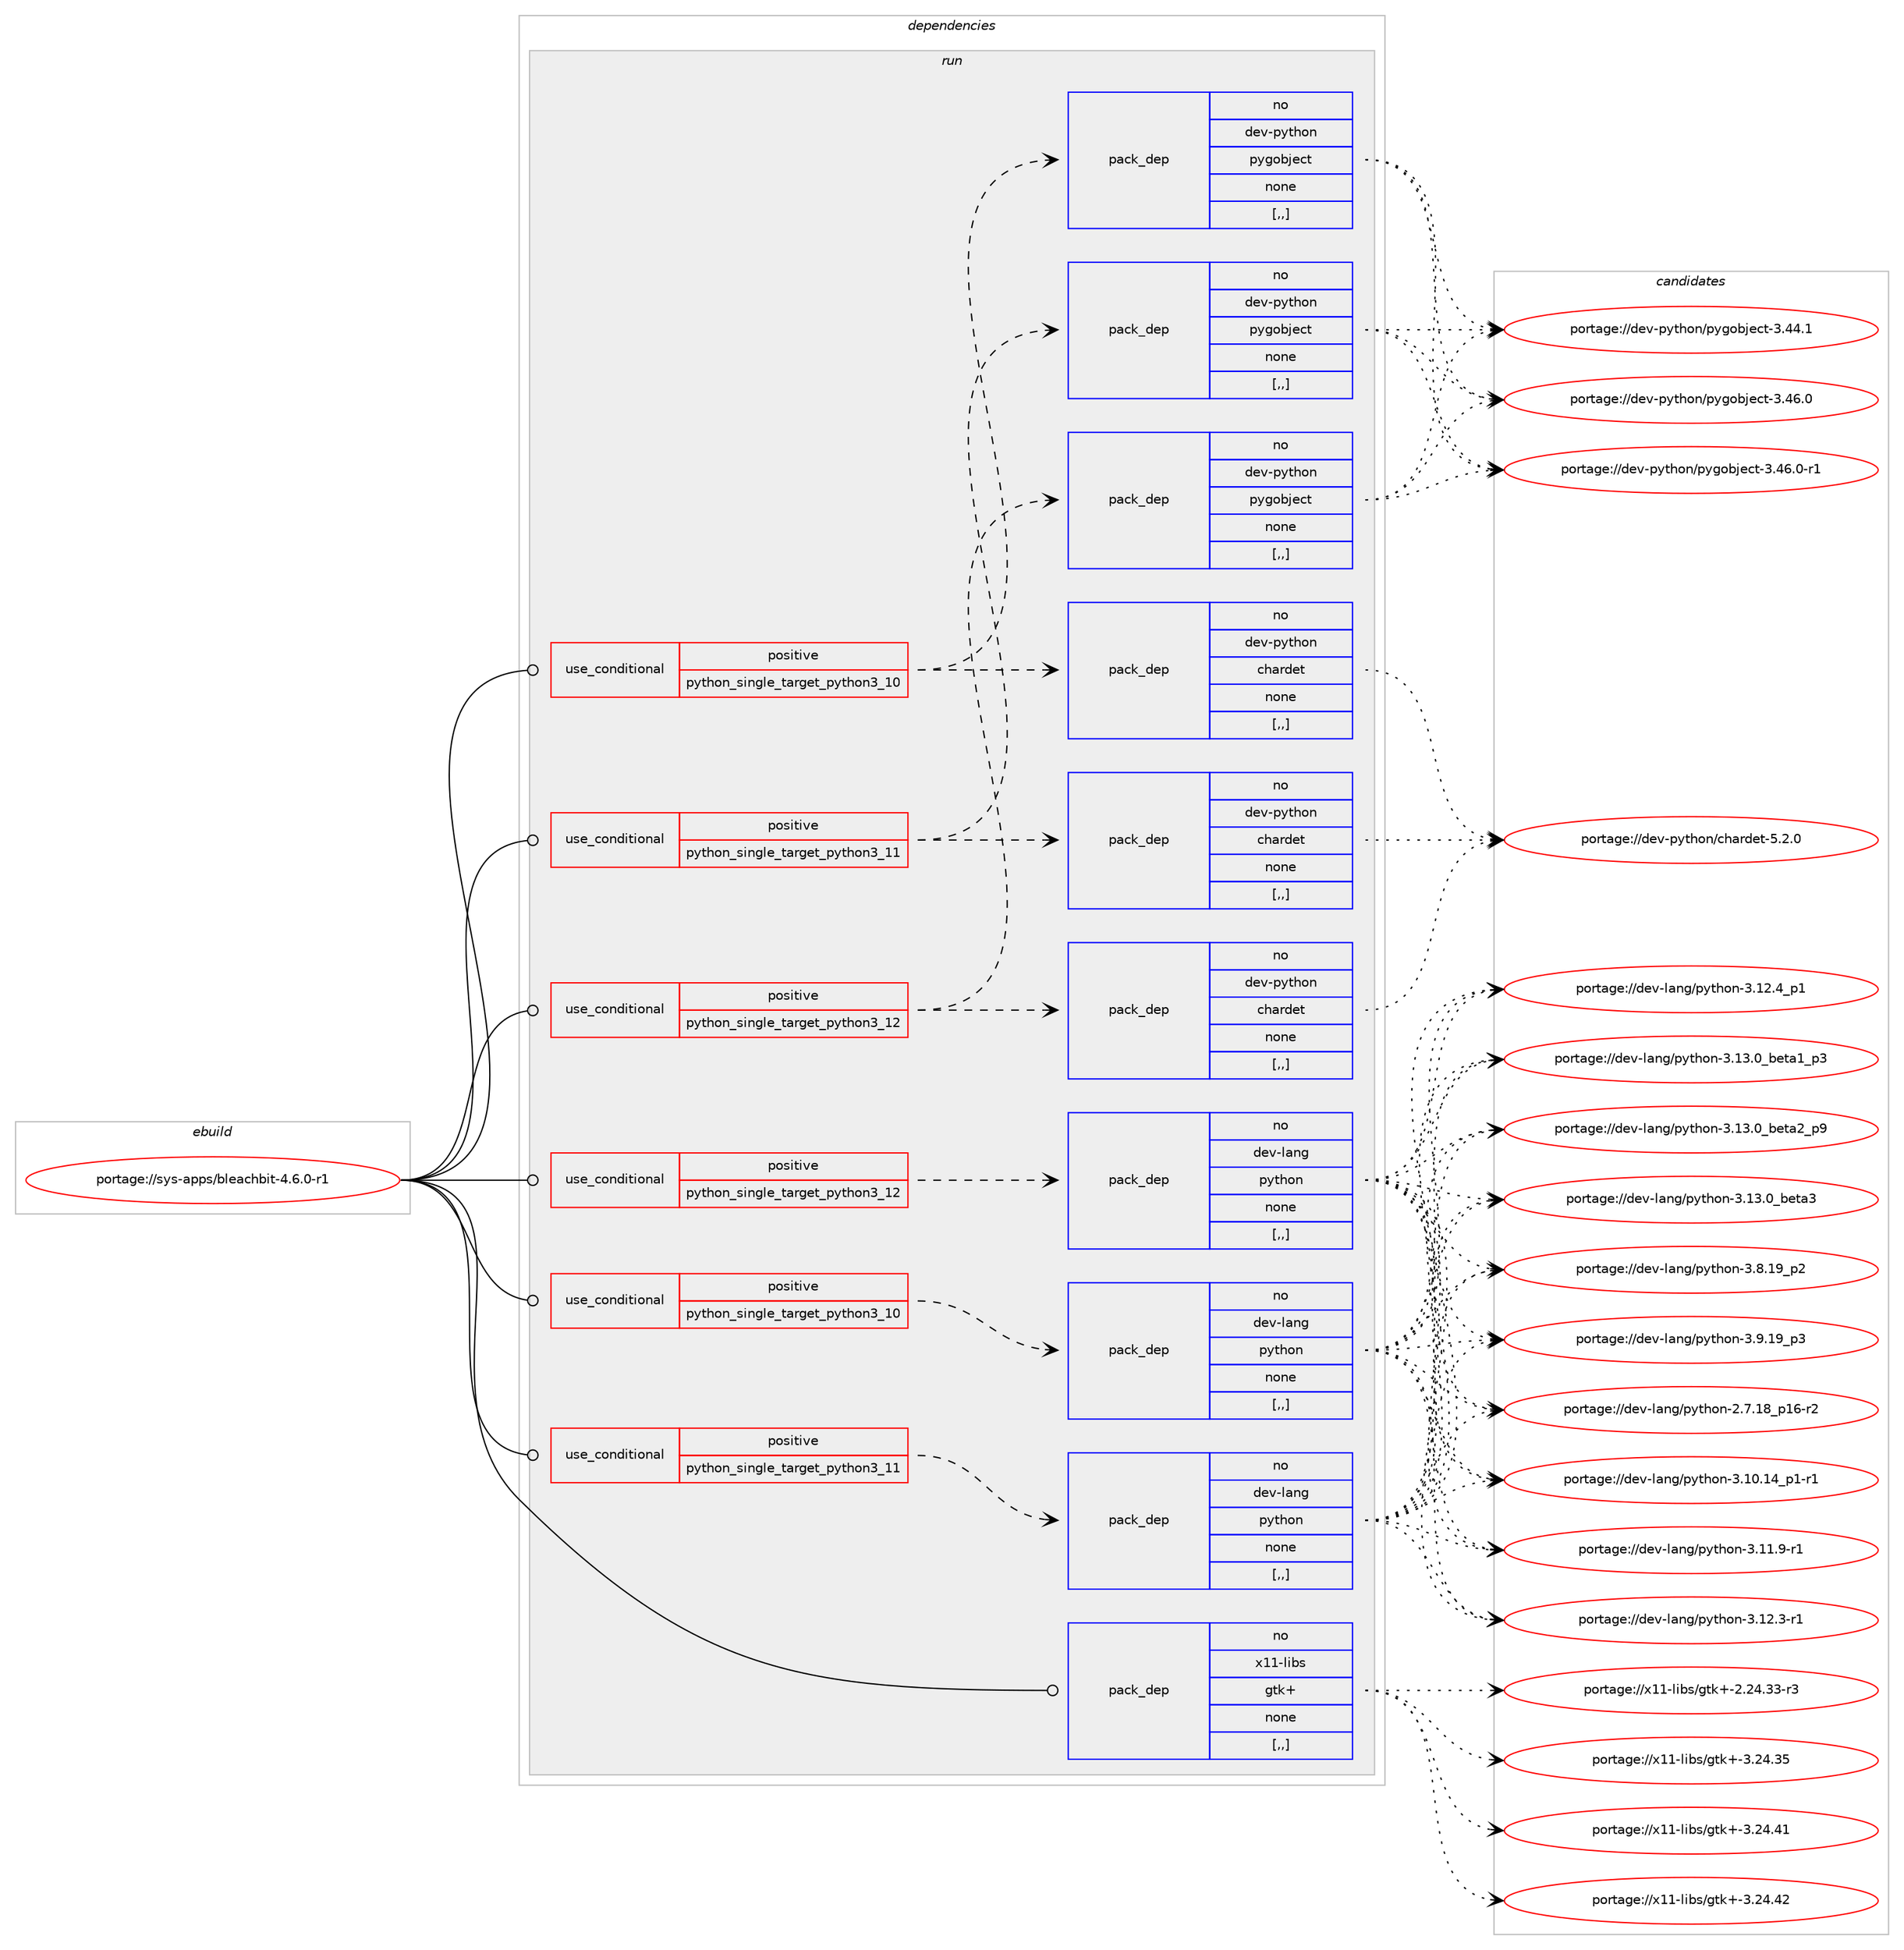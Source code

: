 digraph prolog {

# *************
# Graph options
# *************

newrank=true;
concentrate=true;
compound=true;
graph [rankdir=LR,fontname=Helvetica,fontsize=10,ranksep=1.5];#, ranksep=2.5, nodesep=0.2];
edge  [arrowhead=vee];
node  [fontname=Helvetica,fontsize=10];

# **********
# The ebuild
# **********

subgraph cluster_leftcol {
color=gray;
rank=same;
label=<<i>ebuild</i>>;
id [label="portage://sys-apps/bleachbit-4.6.0-r1", color=red, width=4, href="../sys-apps/bleachbit-4.6.0-r1.svg"];
}

# ****************
# The dependencies
# ****************

subgraph cluster_midcol {
color=gray;
label=<<i>dependencies</i>>;
subgraph cluster_compile {
fillcolor="#eeeeee";
style=filled;
label=<<i>compile</i>>;
}
subgraph cluster_compileandrun {
fillcolor="#eeeeee";
style=filled;
label=<<i>compile and run</i>>;
}
subgraph cluster_run {
fillcolor="#eeeeee";
style=filled;
label=<<i>run</i>>;
subgraph cond107604 {
dependency408523 [label=<<TABLE BORDER="0" CELLBORDER="1" CELLSPACING="0" CELLPADDING="4"><TR><TD ROWSPAN="3" CELLPADDING="10">use_conditional</TD></TR><TR><TD>positive</TD></TR><TR><TD>python_single_target_python3_10</TD></TR></TABLE>>, shape=none, color=red];
subgraph pack298072 {
dependency408524 [label=<<TABLE BORDER="0" CELLBORDER="1" CELLSPACING="0" CELLPADDING="4" WIDTH="220"><TR><TD ROWSPAN="6" CELLPADDING="30">pack_dep</TD></TR><TR><TD WIDTH="110">no</TD></TR><TR><TD>dev-lang</TD></TR><TR><TD>python</TD></TR><TR><TD>none</TD></TR><TR><TD>[,,]</TD></TR></TABLE>>, shape=none, color=blue];
}
dependency408523:e -> dependency408524:w [weight=20,style="dashed",arrowhead="vee"];
}
id:e -> dependency408523:w [weight=20,style="solid",arrowhead="odot"];
subgraph cond107605 {
dependency408525 [label=<<TABLE BORDER="0" CELLBORDER="1" CELLSPACING="0" CELLPADDING="4"><TR><TD ROWSPAN="3" CELLPADDING="10">use_conditional</TD></TR><TR><TD>positive</TD></TR><TR><TD>python_single_target_python3_10</TD></TR></TABLE>>, shape=none, color=red];
subgraph pack298073 {
dependency408526 [label=<<TABLE BORDER="0" CELLBORDER="1" CELLSPACING="0" CELLPADDING="4" WIDTH="220"><TR><TD ROWSPAN="6" CELLPADDING="30">pack_dep</TD></TR><TR><TD WIDTH="110">no</TD></TR><TR><TD>dev-python</TD></TR><TR><TD>chardet</TD></TR><TR><TD>none</TD></TR><TR><TD>[,,]</TD></TR></TABLE>>, shape=none, color=blue];
}
dependency408525:e -> dependency408526:w [weight=20,style="dashed",arrowhead="vee"];
subgraph pack298074 {
dependency408527 [label=<<TABLE BORDER="0" CELLBORDER="1" CELLSPACING="0" CELLPADDING="4" WIDTH="220"><TR><TD ROWSPAN="6" CELLPADDING="30">pack_dep</TD></TR><TR><TD WIDTH="110">no</TD></TR><TR><TD>dev-python</TD></TR><TR><TD>pygobject</TD></TR><TR><TD>none</TD></TR><TR><TD>[,,]</TD></TR></TABLE>>, shape=none, color=blue];
}
dependency408525:e -> dependency408527:w [weight=20,style="dashed",arrowhead="vee"];
}
id:e -> dependency408525:w [weight=20,style="solid",arrowhead="odot"];
subgraph cond107606 {
dependency408528 [label=<<TABLE BORDER="0" CELLBORDER="1" CELLSPACING="0" CELLPADDING="4"><TR><TD ROWSPAN="3" CELLPADDING="10">use_conditional</TD></TR><TR><TD>positive</TD></TR><TR><TD>python_single_target_python3_11</TD></TR></TABLE>>, shape=none, color=red];
subgraph pack298075 {
dependency408529 [label=<<TABLE BORDER="0" CELLBORDER="1" CELLSPACING="0" CELLPADDING="4" WIDTH="220"><TR><TD ROWSPAN="6" CELLPADDING="30">pack_dep</TD></TR><TR><TD WIDTH="110">no</TD></TR><TR><TD>dev-lang</TD></TR><TR><TD>python</TD></TR><TR><TD>none</TD></TR><TR><TD>[,,]</TD></TR></TABLE>>, shape=none, color=blue];
}
dependency408528:e -> dependency408529:w [weight=20,style="dashed",arrowhead="vee"];
}
id:e -> dependency408528:w [weight=20,style="solid",arrowhead="odot"];
subgraph cond107607 {
dependency408530 [label=<<TABLE BORDER="0" CELLBORDER="1" CELLSPACING="0" CELLPADDING="4"><TR><TD ROWSPAN="3" CELLPADDING="10">use_conditional</TD></TR><TR><TD>positive</TD></TR><TR><TD>python_single_target_python3_11</TD></TR></TABLE>>, shape=none, color=red];
subgraph pack298076 {
dependency408531 [label=<<TABLE BORDER="0" CELLBORDER="1" CELLSPACING="0" CELLPADDING="4" WIDTH="220"><TR><TD ROWSPAN="6" CELLPADDING="30">pack_dep</TD></TR><TR><TD WIDTH="110">no</TD></TR><TR><TD>dev-python</TD></TR><TR><TD>chardet</TD></TR><TR><TD>none</TD></TR><TR><TD>[,,]</TD></TR></TABLE>>, shape=none, color=blue];
}
dependency408530:e -> dependency408531:w [weight=20,style="dashed",arrowhead="vee"];
subgraph pack298077 {
dependency408532 [label=<<TABLE BORDER="0" CELLBORDER="1" CELLSPACING="0" CELLPADDING="4" WIDTH="220"><TR><TD ROWSPAN="6" CELLPADDING="30">pack_dep</TD></TR><TR><TD WIDTH="110">no</TD></TR><TR><TD>dev-python</TD></TR><TR><TD>pygobject</TD></TR><TR><TD>none</TD></TR><TR><TD>[,,]</TD></TR></TABLE>>, shape=none, color=blue];
}
dependency408530:e -> dependency408532:w [weight=20,style="dashed",arrowhead="vee"];
}
id:e -> dependency408530:w [weight=20,style="solid",arrowhead="odot"];
subgraph cond107608 {
dependency408533 [label=<<TABLE BORDER="0" CELLBORDER="1" CELLSPACING="0" CELLPADDING="4"><TR><TD ROWSPAN="3" CELLPADDING="10">use_conditional</TD></TR><TR><TD>positive</TD></TR><TR><TD>python_single_target_python3_12</TD></TR></TABLE>>, shape=none, color=red];
subgraph pack298078 {
dependency408534 [label=<<TABLE BORDER="0" CELLBORDER="1" CELLSPACING="0" CELLPADDING="4" WIDTH="220"><TR><TD ROWSPAN="6" CELLPADDING="30">pack_dep</TD></TR><TR><TD WIDTH="110">no</TD></TR><TR><TD>dev-lang</TD></TR><TR><TD>python</TD></TR><TR><TD>none</TD></TR><TR><TD>[,,]</TD></TR></TABLE>>, shape=none, color=blue];
}
dependency408533:e -> dependency408534:w [weight=20,style="dashed",arrowhead="vee"];
}
id:e -> dependency408533:w [weight=20,style="solid",arrowhead="odot"];
subgraph cond107609 {
dependency408535 [label=<<TABLE BORDER="0" CELLBORDER="1" CELLSPACING="0" CELLPADDING="4"><TR><TD ROWSPAN="3" CELLPADDING="10">use_conditional</TD></TR><TR><TD>positive</TD></TR><TR><TD>python_single_target_python3_12</TD></TR></TABLE>>, shape=none, color=red];
subgraph pack298079 {
dependency408536 [label=<<TABLE BORDER="0" CELLBORDER="1" CELLSPACING="0" CELLPADDING="4" WIDTH="220"><TR><TD ROWSPAN="6" CELLPADDING="30">pack_dep</TD></TR><TR><TD WIDTH="110">no</TD></TR><TR><TD>dev-python</TD></TR><TR><TD>chardet</TD></TR><TR><TD>none</TD></TR><TR><TD>[,,]</TD></TR></TABLE>>, shape=none, color=blue];
}
dependency408535:e -> dependency408536:w [weight=20,style="dashed",arrowhead="vee"];
subgraph pack298080 {
dependency408537 [label=<<TABLE BORDER="0" CELLBORDER="1" CELLSPACING="0" CELLPADDING="4" WIDTH="220"><TR><TD ROWSPAN="6" CELLPADDING="30">pack_dep</TD></TR><TR><TD WIDTH="110">no</TD></TR><TR><TD>dev-python</TD></TR><TR><TD>pygobject</TD></TR><TR><TD>none</TD></TR><TR><TD>[,,]</TD></TR></TABLE>>, shape=none, color=blue];
}
dependency408535:e -> dependency408537:w [weight=20,style="dashed",arrowhead="vee"];
}
id:e -> dependency408535:w [weight=20,style="solid",arrowhead="odot"];
subgraph pack298081 {
dependency408538 [label=<<TABLE BORDER="0" CELLBORDER="1" CELLSPACING="0" CELLPADDING="4" WIDTH="220"><TR><TD ROWSPAN="6" CELLPADDING="30">pack_dep</TD></TR><TR><TD WIDTH="110">no</TD></TR><TR><TD>x11-libs</TD></TR><TR><TD>gtk+</TD></TR><TR><TD>none</TD></TR><TR><TD>[,,]</TD></TR></TABLE>>, shape=none, color=blue];
}
id:e -> dependency408538:w [weight=20,style="solid",arrowhead="odot"];
}
}

# **************
# The candidates
# **************

subgraph cluster_choices {
rank=same;
color=gray;
label=<<i>candidates</i>>;

subgraph choice298072 {
color=black;
nodesep=1;
choice100101118451089711010347112121116104111110455046554649569511249544511450 [label="portage://dev-lang/python-2.7.18_p16-r2", color=red, width=4,href="../dev-lang/python-2.7.18_p16-r2.svg"];
choice100101118451089711010347112121116104111110455146494846495295112494511449 [label="portage://dev-lang/python-3.10.14_p1-r1", color=red, width=4,href="../dev-lang/python-3.10.14_p1-r1.svg"];
choice100101118451089711010347112121116104111110455146494946574511449 [label="portage://dev-lang/python-3.11.9-r1", color=red, width=4,href="../dev-lang/python-3.11.9-r1.svg"];
choice100101118451089711010347112121116104111110455146495046514511449 [label="portage://dev-lang/python-3.12.3-r1", color=red, width=4,href="../dev-lang/python-3.12.3-r1.svg"];
choice100101118451089711010347112121116104111110455146495046529511249 [label="portage://dev-lang/python-3.12.4_p1", color=red, width=4,href="../dev-lang/python-3.12.4_p1.svg"];
choice10010111845108971101034711212111610411111045514649514648959810111697499511251 [label="portage://dev-lang/python-3.13.0_beta1_p3", color=red, width=4,href="../dev-lang/python-3.13.0_beta1_p3.svg"];
choice10010111845108971101034711212111610411111045514649514648959810111697509511257 [label="portage://dev-lang/python-3.13.0_beta2_p9", color=red, width=4,href="../dev-lang/python-3.13.0_beta2_p9.svg"];
choice1001011184510897110103471121211161041111104551464951464895981011169751 [label="portage://dev-lang/python-3.13.0_beta3", color=red, width=4,href="../dev-lang/python-3.13.0_beta3.svg"];
choice100101118451089711010347112121116104111110455146564649579511250 [label="portage://dev-lang/python-3.8.19_p2", color=red, width=4,href="../dev-lang/python-3.8.19_p2.svg"];
choice100101118451089711010347112121116104111110455146574649579511251 [label="portage://dev-lang/python-3.9.19_p3", color=red, width=4,href="../dev-lang/python-3.9.19_p3.svg"];
dependency408524:e -> choice100101118451089711010347112121116104111110455046554649569511249544511450:w [style=dotted,weight="100"];
dependency408524:e -> choice100101118451089711010347112121116104111110455146494846495295112494511449:w [style=dotted,weight="100"];
dependency408524:e -> choice100101118451089711010347112121116104111110455146494946574511449:w [style=dotted,weight="100"];
dependency408524:e -> choice100101118451089711010347112121116104111110455146495046514511449:w [style=dotted,weight="100"];
dependency408524:e -> choice100101118451089711010347112121116104111110455146495046529511249:w [style=dotted,weight="100"];
dependency408524:e -> choice10010111845108971101034711212111610411111045514649514648959810111697499511251:w [style=dotted,weight="100"];
dependency408524:e -> choice10010111845108971101034711212111610411111045514649514648959810111697509511257:w [style=dotted,weight="100"];
dependency408524:e -> choice1001011184510897110103471121211161041111104551464951464895981011169751:w [style=dotted,weight="100"];
dependency408524:e -> choice100101118451089711010347112121116104111110455146564649579511250:w [style=dotted,weight="100"];
dependency408524:e -> choice100101118451089711010347112121116104111110455146574649579511251:w [style=dotted,weight="100"];
}
subgraph choice298073 {
color=black;
nodesep=1;
choice10010111845112121116104111110479910497114100101116455346504648 [label="portage://dev-python/chardet-5.2.0", color=red, width=4,href="../dev-python/chardet-5.2.0.svg"];
dependency408526:e -> choice10010111845112121116104111110479910497114100101116455346504648:w [style=dotted,weight="100"];
}
subgraph choice298074 {
color=black;
nodesep=1;
choice1001011184511212111610411111047112121103111981061019911645514652524649 [label="portage://dev-python/pygobject-3.44.1", color=red, width=4,href="../dev-python/pygobject-3.44.1.svg"];
choice1001011184511212111610411111047112121103111981061019911645514652544648 [label="portage://dev-python/pygobject-3.46.0", color=red, width=4,href="../dev-python/pygobject-3.46.0.svg"];
choice10010111845112121116104111110471121211031119810610199116455146525446484511449 [label="portage://dev-python/pygobject-3.46.0-r1", color=red, width=4,href="../dev-python/pygobject-3.46.0-r1.svg"];
dependency408527:e -> choice1001011184511212111610411111047112121103111981061019911645514652524649:w [style=dotted,weight="100"];
dependency408527:e -> choice1001011184511212111610411111047112121103111981061019911645514652544648:w [style=dotted,weight="100"];
dependency408527:e -> choice10010111845112121116104111110471121211031119810610199116455146525446484511449:w [style=dotted,weight="100"];
}
subgraph choice298075 {
color=black;
nodesep=1;
choice100101118451089711010347112121116104111110455046554649569511249544511450 [label="portage://dev-lang/python-2.7.18_p16-r2", color=red, width=4,href="../dev-lang/python-2.7.18_p16-r2.svg"];
choice100101118451089711010347112121116104111110455146494846495295112494511449 [label="portage://dev-lang/python-3.10.14_p1-r1", color=red, width=4,href="../dev-lang/python-3.10.14_p1-r1.svg"];
choice100101118451089711010347112121116104111110455146494946574511449 [label="portage://dev-lang/python-3.11.9-r1", color=red, width=4,href="../dev-lang/python-3.11.9-r1.svg"];
choice100101118451089711010347112121116104111110455146495046514511449 [label="portage://dev-lang/python-3.12.3-r1", color=red, width=4,href="../dev-lang/python-3.12.3-r1.svg"];
choice100101118451089711010347112121116104111110455146495046529511249 [label="portage://dev-lang/python-3.12.4_p1", color=red, width=4,href="../dev-lang/python-3.12.4_p1.svg"];
choice10010111845108971101034711212111610411111045514649514648959810111697499511251 [label="portage://dev-lang/python-3.13.0_beta1_p3", color=red, width=4,href="../dev-lang/python-3.13.0_beta1_p3.svg"];
choice10010111845108971101034711212111610411111045514649514648959810111697509511257 [label="portage://dev-lang/python-3.13.0_beta2_p9", color=red, width=4,href="../dev-lang/python-3.13.0_beta2_p9.svg"];
choice1001011184510897110103471121211161041111104551464951464895981011169751 [label="portage://dev-lang/python-3.13.0_beta3", color=red, width=4,href="../dev-lang/python-3.13.0_beta3.svg"];
choice100101118451089711010347112121116104111110455146564649579511250 [label="portage://dev-lang/python-3.8.19_p2", color=red, width=4,href="../dev-lang/python-3.8.19_p2.svg"];
choice100101118451089711010347112121116104111110455146574649579511251 [label="portage://dev-lang/python-3.9.19_p3", color=red, width=4,href="../dev-lang/python-3.9.19_p3.svg"];
dependency408529:e -> choice100101118451089711010347112121116104111110455046554649569511249544511450:w [style=dotted,weight="100"];
dependency408529:e -> choice100101118451089711010347112121116104111110455146494846495295112494511449:w [style=dotted,weight="100"];
dependency408529:e -> choice100101118451089711010347112121116104111110455146494946574511449:w [style=dotted,weight="100"];
dependency408529:e -> choice100101118451089711010347112121116104111110455146495046514511449:w [style=dotted,weight="100"];
dependency408529:e -> choice100101118451089711010347112121116104111110455146495046529511249:w [style=dotted,weight="100"];
dependency408529:e -> choice10010111845108971101034711212111610411111045514649514648959810111697499511251:w [style=dotted,weight="100"];
dependency408529:e -> choice10010111845108971101034711212111610411111045514649514648959810111697509511257:w [style=dotted,weight="100"];
dependency408529:e -> choice1001011184510897110103471121211161041111104551464951464895981011169751:w [style=dotted,weight="100"];
dependency408529:e -> choice100101118451089711010347112121116104111110455146564649579511250:w [style=dotted,weight="100"];
dependency408529:e -> choice100101118451089711010347112121116104111110455146574649579511251:w [style=dotted,weight="100"];
}
subgraph choice298076 {
color=black;
nodesep=1;
choice10010111845112121116104111110479910497114100101116455346504648 [label="portage://dev-python/chardet-5.2.0", color=red, width=4,href="../dev-python/chardet-5.2.0.svg"];
dependency408531:e -> choice10010111845112121116104111110479910497114100101116455346504648:w [style=dotted,weight="100"];
}
subgraph choice298077 {
color=black;
nodesep=1;
choice1001011184511212111610411111047112121103111981061019911645514652524649 [label="portage://dev-python/pygobject-3.44.1", color=red, width=4,href="../dev-python/pygobject-3.44.1.svg"];
choice1001011184511212111610411111047112121103111981061019911645514652544648 [label="portage://dev-python/pygobject-3.46.0", color=red, width=4,href="../dev-python/pygobject-3.46.0.svg"];
choice10010111845112121116104111110471121211031119810610199116455146525446484511449 [label="portage://dev-python/pygobject-3.46.0-r1", color=red, width=4,href="../dev-python/pygobject-3.46.0-r1.svg"];
dependency408532:e -> choice1001011184511212111610411111047112121103111981061019911645514652524649:w [style=dotted,weight="100"];
dependency408532:e -> choice1001011184511212111610411111047112121103111981061019911645514652544648:w [style=dotted,weight="100"];
dependency408532:e -> choice10010111845112121116104111110471121211031119810610199116455146525446484511449:w [style=dotted,weight="100"];
}
subgraph choice298078 {
color=black;
nodesep=1;
choice100101118451089711010347112121116104111110455046554649569511249544511450 [label="portage://dev-lang/python-2.7.18_p16-r2", color=red, width=4,href="../dev-lang/python-2.7.18_p16-r2.svg"];
choice100101118451089711010347112121116104111110455146494846495295112494511449 [label="portage://dev-lang/python-3.10.14_p1-r1", color=red, width=4,href="../dev-lang/python-3.10.14_p1-r1.svg"];
choice100101118451089711010347112121116104111110455146494946574511449 [label="portage://dev-lang/python-3.11.9-r1", color=red, width=4,href="../dev-lang/python-3.11.9-r1.svg"];
choice100101118451089711010347112121116104111110455146495046514511449 [label="portage://dev-lang/python-3.12.3-r1", color=red, width=4,href="../dev-lang/python-3.12.3-r1.svg"];
choice100101118451089711010347112121116104111110455146495046529511249 [label="portage://dev-lang/python-3.12.4_p1", color=red, width=4,href="../dev-lang/python-3.12.4_p1.svg"];
choice10010111845108971101034711212111610411111045514649514648959810111697499511251 [label="portage://dev-lang/python-3.13.0_beta1_p3", color=red, width=4,href="../dev-lang/python-3.13.0_beta1_p3.svg"];
choice10010111845108971101034711212111610411111045514649514648959810111697509511257 [label="portage://dev-lang/python-3.13.0_beta2_p9", color=red, width=4,href="../dev-lang/python-3.13.0_beta2_p9.svg"];
choice1001011184510897110103471121211161041111104551464951464895981011169751 [label="portage://dev-lang/python-3.13.0_beta3", color=red, width=4,href="../dev-lang/python-3.13.0_beta3.svg"];
choice100101118451089711010347112121116104111110455146564649579511250 [label="portage://dev-lang/python-3.8.19_p2", color=red, width=4,href="../dev-lang/python-3.8.19_p2.svg"];
choice100101118451089711010347112121116104111110455146574649579511251 [label="portage://dev-lang/python-3.9.19_p3", color=red, width=4,href="../dev-lang/python-3.9.19_p3.svg"];
dependency408534:e -> choice100101118451089711010347112121116104111110455046554649569511249544511450:w [style=dotted,weight="100"];
dependency408534:e -> choice100101118451089711010347112121116104111110455146494846495295112494511449:w [style=dotted,weight="100"];
dependency408534:e -> choice100101118451089711010347112121116104111110455146494946574511449:w [style=dotted,weight="100"];
dependency408534:e -> choice100101118451089711010347112121116104111110455146495046514511449:w [style=dotted,weight="100"];
dependency408534:e -> choice100101118451089711010347112121116104111110455146495046529511249:w [style=dotted,weight="100"];
dependency408534:e -> choice10010111845108971101034711212111610411111045514649514648959810111697499511251:w [style=dotted,weight="100"];
dependency408534:e -> choice10010111845108971101034711212111610411111045514649514648959810111697509511257:w [style=dotted,weight="100"];
dependency408534:e -> choice1001011184510897110103471121211161041111104551464951464895981011169751:w [style=dotted,weight="100"];
dependency408534:e -> choice100101118451089711010347112121116104111110455146564649579511250:w [style=dotted,weight="100"];
dependency408534:e -> choice100101118451089711010347112121116104111110455146574649579511251:w [style=dotted,weight="100"];
}
subgraph choice298079 {
color=black;
nodesep=1;
choice10010111845112121116104111110479910497114100101116455346504648 [label="portage://dev-python/chardet-5.2.0", color=red, width=4,href="../dev-python/chardet-5.2.0.svg"];
dependency408536:e -> choice10010111845112121116104111110479910497114100101116455346504648:w [style=dotted,weight="100"];
}
subgraph choice298080 {
color=black;
nodesep=1;
choice1001011184511212111610411111047112121103111981061019911645514652524649 [label="portage://dev-python/pygobject-3.44.1", color=red, width=4,href="../dev-python/pygobject-3.44.1.svg"];
choice1001011184511212111610411111047112121103111981061019911645514652544648 [label="portage://dev-python/pygobject-3.46.0", color=red, width=4,href="../dev-python/pygobject-3.46.0.svg"];
choice10010111845112121116104111110471121211031119810610199116455146525446484511449 [label="portage://dev-python/pygobject-3.46.0-r1", color=red, width=4,href="../dev-python/pygobject-3.46.0-r1.svg"];
dependency408537:e -> choice1001011184511212111610411111047112121103111981061019911645514652524649:w [style=dotted,weight="100"];
dependency408537:e -> choice1001011184511212111610411111047112121103111981061019911645514652544648:w [style=dotted,weight="100"];
dependency408537:e -> choice10010111845112121116104111110471121211031119810610199116455146525446484511449:w [style=dotted,weight="100"];
}
subgraph choice298081 {
color=black;
nodesep=1;
choice12049494510810598115471031161074345504650524651514511451 [label="portage://x11-libs/gtk+-2.24.33-r3", color=red, width=4,href="../x11-libs/gtk+-2.24.33-r3.svg"];
choice1204949451081059811547103116107434551465052465153 [label="portage://x11-libs/gtk+-3.24.35", color=red, width=4,href="../x11-libs/gtk+-3.24.35.svg"];
choice1204949451081059811547103116107434551465052465249 [label="portage://x11-libs/gtk+-3.24.41", color=red, width=4,href="../x11-libs/gtk+-3.24.41.svg"];
choice1204949451081059811547103116107434551465052465250 [label="portage://x11-libs/gtk+-3.24.42", color=red, width=4,href="../x11-libs/gtk+-3.24.42.svg"];
dependency408538:e -> choice12049494510810598115471031161074345504650524651514511451:w [style=dotted,weight="100"];
dependency408538:e -> choice1204949451081059811547103116107434551465052465153:w [style=dotted,weight="100"];
dependency408538:e -> choice1204949451081059811547103116107434551465052465249:w [style=dotted,weight="100"];
dependency408538:e -> choice1204949451081059811547103116107434551465052465250:w [style=dotted,weight="100"];
}
}

}
